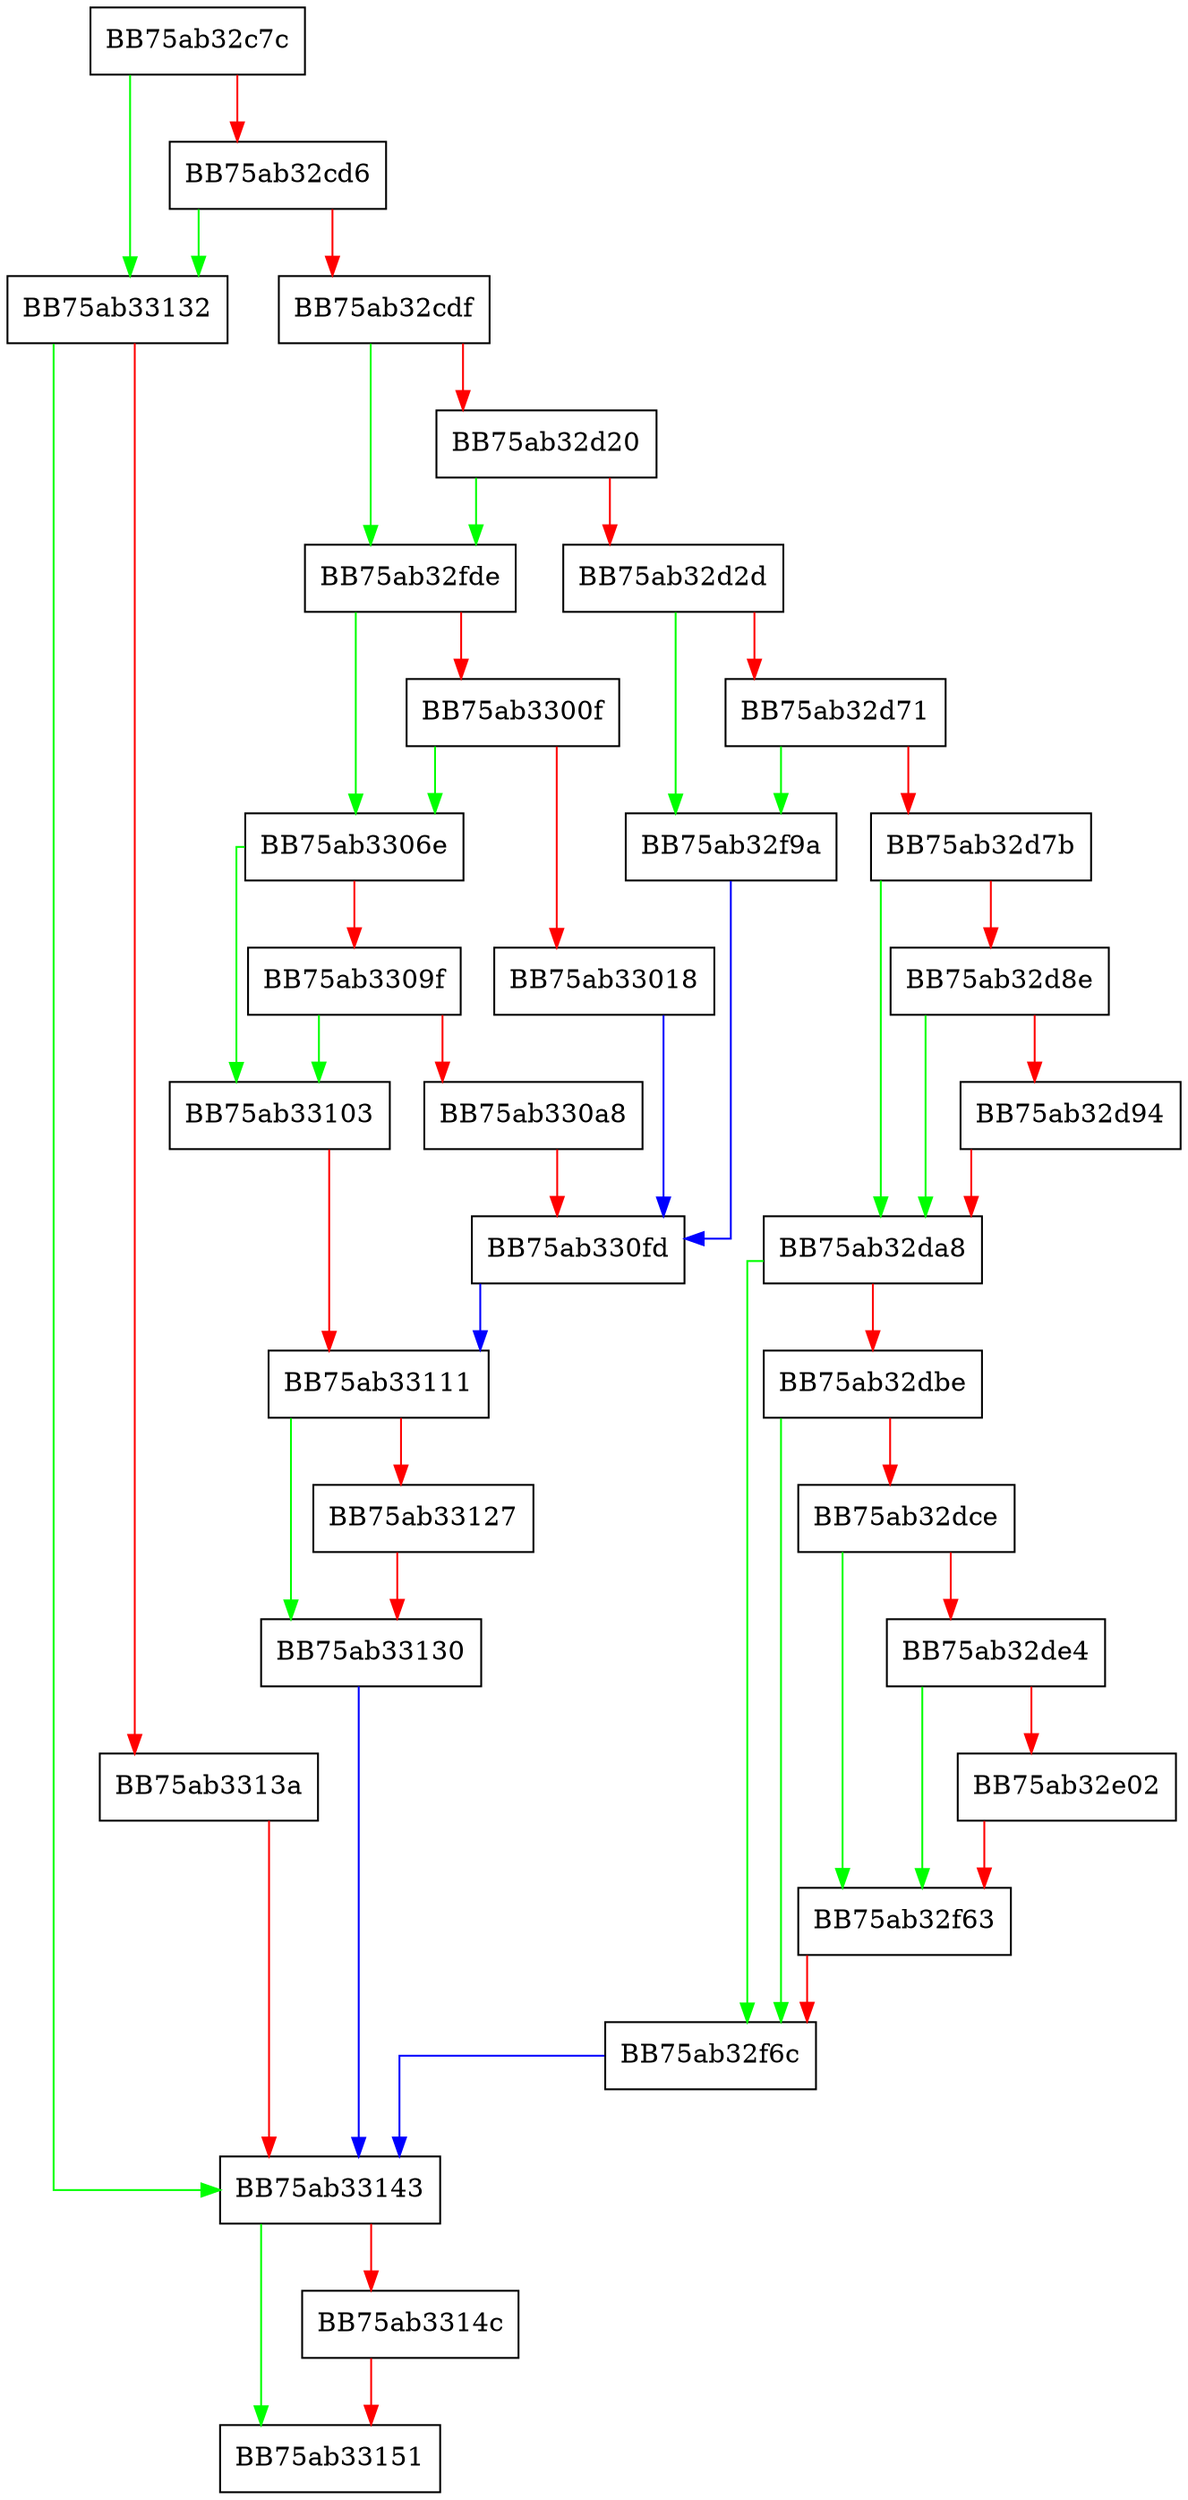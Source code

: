 digraph SelectHandler {
  node [shape="box"];
  graph [splines=ortho];
  BB75ab32c7c -> BB75ab33132 [color="green"];
  BB75ab32c7c -> BB75ab32cd6 [color="red"];
  BB75ab32cd6 -> BB75ab33132 [color="green"];
  BB75ab32cd6 -> BB75ab32cdf [color="red"];
  BB75ab32cdf -> BB75ab32fde [color="green"];
  BB75ab32cdf -> BB75ab32d20 [color="red"];
  BB75ab32d20 -> BB75ab32fde [color="green"];
  BB75ab32d20 -> BB75ab32d2d [color="red"];
  BB75ab32d2d -> BB75ab32f9a [color="green"];
  BB75ab32d2d -> BB75ab32d71 [color="red"];
  BB75ab32d71 -> BB75ab32f9a [color="green"];
  BB75ab32d71 -> BB75ab32d7b [color="red"];
  BB75ab32d7b -> BB75ab32da8 [color="green"];
  BB75ab32d7b -> BB75ab32d8e [color="red"];
  BB75ab32d8e -> BB75ab32da8 [color="green"];
  BB75ab32d8e -> BB75ab32d94 [color="red"];
  BB75ab32d94 -> BB75ab32da8 [color="red"];
  BB75ab32da8 -> BB75ab32f6c [color="green"];
  BB75ab32da8 -> BB75ab32dbe [color="red"];
  BB75ab32dbe -> BB75ab32f6c [color="green"];
  BB75ab32dbe -> BB75ab32dce [color="red"];
  BB75ab32dce -> BB75ab32f63 [color="green"];
  BB75ab32dce -> BB75ab32de4 [color="red"];
  BB75ab32de4 -> BB75ab32f63 [color="green"];
  BB75ab32de4 -> BB75ab32e02 [color="red"];
  BB75ab32e02 -> BB75ab32f63 [color="red"];
  BB75ab32f63 -> BB75ab32f6c [color="red"];
  BB75ab32f6c -> BB75ab33143 [color="blue"];
  BB75ab32f9a -> BB75ab330fd [color="blue"];
  BB75ab32fde -> BB75ab3306e [color="green"];
  BB75ab32fde -> BB75ab3300f [color="red"];
  BB75ab3300f -> BB75ab3306e [color="green"];
  BB75ab3300f -> BB75ab33018 [color="red"];
  BB75ab33018 -> BB75ab330fd [color="blue"];
  BB75ab3306e -> BB75ab33103 [color="green"];
  BB75ab3306e -> BB75ab3309f [color="red"];
  BB75ab3309f -> BB75ab33103 [color="green"];
  BB75ab3309f -> BB75ab330a8 [color="red"];
  BB75ab330a8 -> BB75ab330fd [color="red"];
  BB75ab330fd -> BB75ab33111 [color="blue"];
  BB75ab33103 -> BB75ab33111 [color="red"];
  BB75ab33111 -> BB75ab33130 [color="green"];
  BB75ab33111 -> BB75ab33127 [color="red"];
  BB75ab33127 -> BB75ab33130 [color="red"];
  BB75ab33130 -> BB75ab33143 [color="blue"];
  BB75ab33132 -> BB75ab33143 [color="green"];
  BB75ab33132 -> BB75ab3313a [color="red"];
  BB75ab3313a -> BB75ab33143 [color="red"];
  BB75ab33143 -> BB75ab33151 [color="green"];
  BB75ab33143 -> BB75ab3314c [color="red"];
  BB75ab3314c -> BB75ab33151 [color="red"];
}